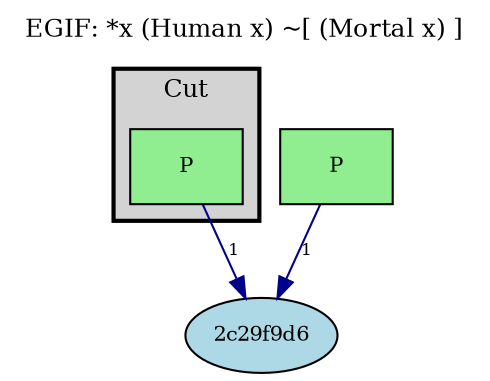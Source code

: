 digraph EG {
  rankdir=TB;
  compound=true;
  node [fontsize=10];

  label="EGIF: *x (Human x) ~[ (Mortal x) ]";
  labelloc="t";
  fontsize=12;

  "pred_e_f9d1d251" [label="P", shape=box, style=filled, fillcolor=lightgreen];
  "pred_e_85670e38" [label="P", shape=box, style=filled, fillcolor=lightgreen];
  "Vertex(id='v_2c29f9d6', label=None, is_generic=True)" [label="2c29f9d6", shape=ellipse, style=filled, fillcolor=lightblue];
  subgraph cluster_0_0 {
    label="Cut";
    style=filled;
    fillcolor=lightgray;
    color=black;
    penwidth=2;
    "pred_e_f9d1d251";
  }

  // ν mapping connections
  "pred_e_f9d1d251" -> "Vertex(id='v_2c29f9d6', label=None, is_generic=True)" [label="1", color=darkblue, fontsize=8];
  "pred_e_85670e38" -> "Vertex(id='v_2c29f9d6', label=None, is_generic=True)" [label="1", color=darkblue, fontsize=8];
}